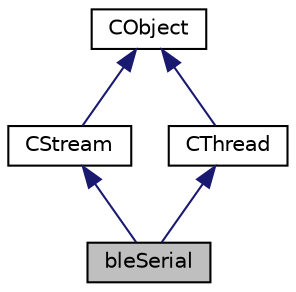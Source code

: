 digraph "bleSerial"
{
  edge [fontname="Helvetica",fontsize="10",labelfontname="Helvetica",labelfontsize="10"];
  node [fontname="Helvetica",fontsize="10",shape=record];
  Node1 [label="bleSerial",height=0.2,width=0.4,color="black", fillcolor="grey75", style="filled" fontcolor="black"];
  Node2 -> Node1 [dir="back",color="midnightblue",fontsize="10",style="solid",fontname="Helvetica"];
  Node2 [label="CStream",height=0.2,width=0.4,color="black", fillcolor="white", style="filled",URL="$d4/d16/class_c_stream.html"];
  Node3 -> Node2 [dir="back",color="midnightblue",fontsize="10",style="solid",fontname="Helvetica"];
  Node3 [label="CObject",height=0.2,width=0.4,color="black", fillcolor="white", style="filled",URL="$dc/dac/class_c_object.html"];
  Node4 -> Node1 [dir="back",color="midnightblue",fontsize="10",style="solid",fontname="Helvetica"];
  Node4 [label="CThread",height=0.2,width=0.4,color="black", fillcolor="white", style="filled",URL="$d0/d26/class_c_thread.html"];
  Node3 -> Node4 [dir="back",color="midnightblue",fontsize="10",style="solid",fontname="Helvetica"];
}

